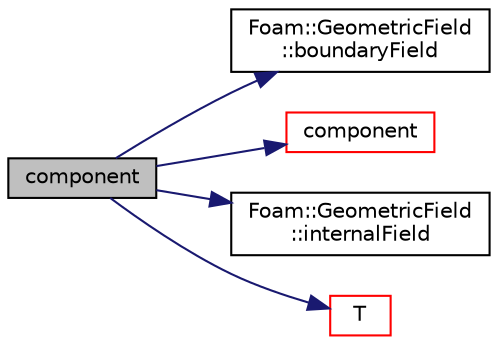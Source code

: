 digraph "component"
{
  bgcolor="transparent";
  edge [fontname="Helvetica",fontsize="10",labelfontname="Helvetica",labelfontsize="10"];
  node [fontname="Helvetica",fontsize="10",shape=record];
  rankdir="LR";
  Node1 [label="component",height=0.2,width=0.4,color="black", fillcolor="grey75", style="filled", fontcolor="black"];
  Node1 -> Node2 [color="midnightblue",fontsize="10",style="solid",fontname="Helvetica"];
  Node2 [label="Foam::GeometricField\l::boundaryField",height=0.2,width=0.4,color="black",URL="$a00923.html#a3c6c1a789b48ea0c5e8bff64f9c14f2d",tooltip="Return reference to GeometricBoundaryField. "];
  Node1 -> Node3 [color="midnightblue",fontsize="10",style="solid",fontname="Helvetica"];
  Node3 [label="component",height=0.2,width=0.4,color="red",URL="$a10758.html#a38788135ad21a6daaf3af2a761b33508"];
  Node1 -> Node4 [color="midnightblue",fontsize="10",style="solid",fontname="Helvetica"];
  Node4 [label="Foam::GeometricField\l::internalField",height=0.2,width=0.4,color="black",URL="$a00923.html#a9536140d36d69bbac40496f6b817aa0a",tooltip="Return internal field. "];
  Node1 -> Node5 [color="midnightblue",fontsize="10",style="solid",fontname="Helvetica"];
  Node5 [label="T",height=0.2,width=0.4,color="red",URL="$a10758.html#ae57fda0abb14bb0944947c463c6e09d4"];
}
